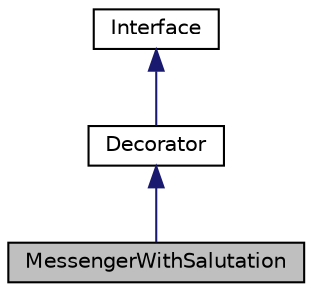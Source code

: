 digraph "MessengerWithSalutation"
{
  edge [fontname="Helvetica",fontsize="10",labelfontname="Helvetica",labelfontsize="10"];
  node [fontname="Helvetica",fontsize="10",shape=record];
  Node1 [label="MessengerWithSalutation",height=0.2,width=0.4,color="black", fillcolor="grey75", style="filled", fontcolor="black"];
  Node2 -> Node1 [dir="back",color="midnightblue",fontsize="10",style="solid"];
  Node2 [label="Decorator",height=0.2,width=0.4,color="black", fillcolor="white", style="filled",URL="$classDecorator.html"];
  Node3 -> Node2 [dir="back",color="midnightblue",fontsize="10",style="solid"];
  Node3 [label="Interface",height=0.2,width=0.4,color="black", fillcolor="white", style="filled",URL="$classInterface.html"];
}
